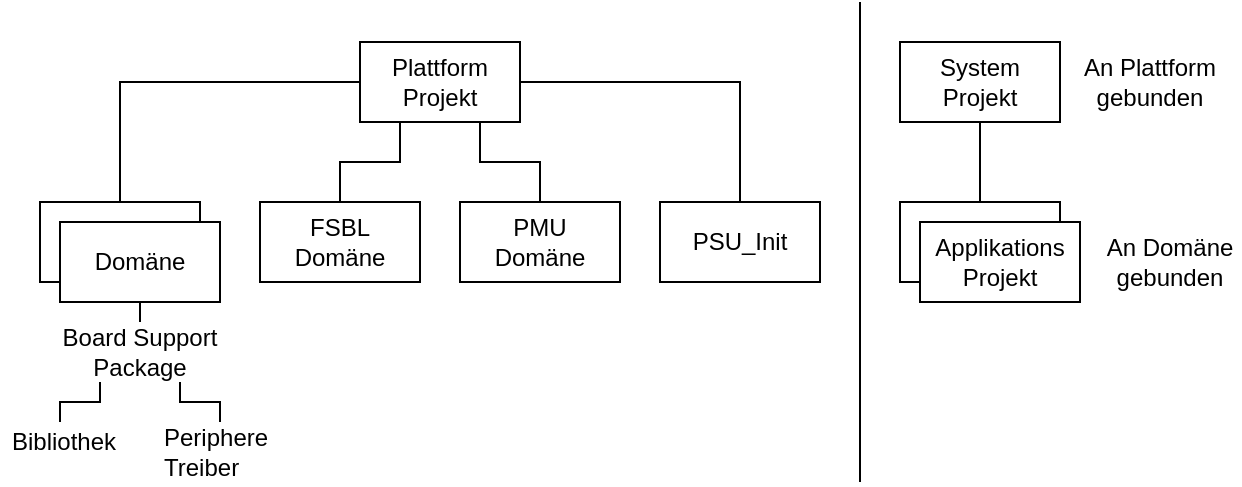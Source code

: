 <mxfile version="13.4.5" type="device"><diagram id="1ZXveTgZLoyUys6S66Lc" name="Page-1"><mxGraphModel dx="793" dy="461" grid="1" gridSize="10" guides="1" tooltips="1" connect="1" arrows="1" fold="1" page="1" pageScale="1" pageWidth="850" pageHeight="1100" math="0" shadow="0"><root><mxCell id="0"/><mxCell id="1" parent="0"/><mxCell id="o2VRwiHSOSc8-w4bWYap-4" value="" style="rounded=0;whiteSpace=wrap;html=1;" vertex="1" parent="1"><mxGeometry x="460" y="140" width="80" height="40" as="geometry"/></mxCell><mxCell id="o2VRwiHSOSc8-w4bWYap-12" style="edgeStyle=orthogonalEdgeStyle;rounded=0;orthogonalLoop=1;jettySize=auto;html=1;exitX=0.75;exitY=1;exitDx=0;exitDy=0;entryX=0.5;entryY=0;entryDx=0;entryDy=0;endArrow=none;endFill=0;" edge="1" parent="1" source="o2VRwiHSOSc8-w4bWYap-1" target="o2VRwiHSOSc8-w4bWYap-8"><mxGeometry relative="1" as="geometry"/></mxCell><mxCell id="o2VRwiHSOSc8-w4bWYap-13" style="edgeStyle=orthogonalEdgeStyle;rounded=0;orthogonalLoop=1;jettySize=auto;html=1;exitX=1;exitY=0.5;exitDx=0;exitDy=0;entryX=0.5;entryY=0;entryDx=0;entryDy=0;endArrow=none;endFill=0;" edge="1" parent="1" source="o2VRwiHSOSc8-w4bWYap-1" target="o2VRwiHSOSc8-w4bWYap-9"><mxGeometry relative="1" as="geometry"/></mxCell><mxCell id="o2VRwiHSOSc8-w4bWYap-1" value="Plattform&lt;br&gt;Projekt" style="rounded=0;whiteSpace=wrap;html=1;" vertex="1" parent="1"><mxGeometry x="190" y="60" width="80" height="40" as="geometry"/></mxCell><mxCell id="o2VRwiHSOSc8-w4bWYap-2" value="Applikations&lt;br&gt;Projekt" style="rounded=0;whiteSpace=wrap;html=1;" vertex="1" parent="1"><mxGeometry x="470" y="150" width="80" height="40" as="geometry"/></mxCell><mxCell id="o2VRwiHSOSc8-w4bWYap-14" style="edgeStyle=orthogonalEdgeStyle;rounded=0;orthogonalLoop=1;jettySize=auto;html=1;exitX=0.5;exitY=1;exitDx=0;exitDy=0;entryX=0.5;entryY=0;entryDx=0;entryDy=0;endArrow=none;endFill=0;" edge="1" parent="1" source="o2VRwiHSOSc8-w4bWYap-3" target="o2VRwiHSOSc8-w4bWYap-4"><mxGeometry relative="1" as="geometry"/></mxCell><mxCell id="o2VRwiHSOSc8-w4bWYap-3" value="System&lt;br&gt;Projekt" style="rounded=0;whiteSpace=wrap;html=1;" vertex="1" parent="1"><mxGeometry x="460" y="60" width="80" height="40" as="geometry"/></mxCell><mxCell id="o2VRwiHSOSc8-w4bWYap-10" style="edgeStyle=orthogonalEdgeStyle;rounded=0;orthogonalLoop=1;jettySize=auto;html=1;exitX=0.5;exitY=0;exitDx=0;exitDy=0;entryX=0;entryY=0.5;entryDx=0;entryDy=0;endArrow=none;endFill=0;" edge="1" parent="1" source="o2VRwiHSOSc8-w4bWYap-5" target="o2VRwiHSOSc8-w4bWYap-1"><mxGeometry relative="1" as="geometry"/></mxCell><mxCell id="o2VRwiHSOSc8-w4bWYap-5" value="Domaine" style="rounded=0;whiteSpace=wrap;html=1;" vertex="1" parent="1"><mxGeometry x="30" y="140" width="80" height="40" as="geometry"/></mxCell><mxCell id="o2VRwiHSOSc8-w4bWYap-6" value="Domäne" style="rounded=0;whiteSpace=wrap;html=1;" vertex="1" parent="1"><mxGeometry x="40" y="150" width="80" height="40" as="geometry"/></mxCell><mxCell id="o2VRwiHSOSc8-w4bWYap-11" style="edgeStyle=orthogonalEdgeStyle;rounded=0;orthogonalLoop=1;jettySize=auto;html=1;exitX=0.5;exitY=0;exitDx=0;exitDy=0;entryX=0.25;entryY=1;entryDx=0;entryDy=0;endArrow=none;endFill=0;" edge="1" parent="1" source="o2VRwiHSOSc8-w4bWYap-7" target="o2VRwiHSOSc8-w4bWYap-1"><mxGeometry relative="1" as="geometry"/></mxCell><mxCell id="o2VRwiHSOSc8-w4bWYap-7" value="FSBL Domäne" style="rounded=0;whiteSpace=wrap;html=1;" vertex="1" parent="1"><mxGeometry x="140" y="140" width="80" height="40" as="geometry"/></mxCell><mxCell id="o2VRwiHSOSc8-w4bWYap-8" value="PMU&lt;br&gt;Domäne" style="rounded=0;whiteSpace=wrap;html=1;" vertex="1" parent="1"><mxGeometry x="240" y="140" width="80" height="40" as="geometry"/></mxCell><mxCell id="o2VRwiHSOSc8-w4bWYap-9" value="PSU_Init" style="rounded=0;whiteSpace=wrap;html=1;" vertex="1" parent="1"><mxGeometry x="340" y="140" width="80" height="40" as="geometry"/></mxCell><mxCell id="o2VRwiHSOSc8-w4bWYap-15" value="An Plattform gebunden" style="text;html=1;strokeColor=none;fillColor=none;align=center;verticalAlign=middle;whiteSpace=wrap;rounded=0;" vertex="1" parent="1"><mxGeometry x="550" y="70" width="70" height="20" as="geometry"/></mxCell><mxCell id="o2VRwiHSOSc8-w4bWYap-16" value="An Domäne&lt;br&gt;gebunden" style="text;html=1;strokeColor=none;fillColor=none;align=center;verticalAlign=middle;whiteSpace=wrap;rounded=0;" vertex="1" parent="1"><mxGeometry x="560" y="160" width="70" height="20" as="geometry"/></mxCell><mxCell id="o2VRwiHSOSc8-w4bWYap-17" value="" style="endArrow=none;html=1;" edge="1" parent="1"><mxGeometry width="50" height="50" relative="1" as="geometry"><mxPoint x="440" y="280" as="sourcePoint"/><mxPoint x="440" y="40" as="targetPoint"/></mxGeometry></mxCell><mxCell id="o2VRwiHSOSc8-w4bWYap-23" style="edgeStyle=orthogonalEdgeStyle;rounded=0;orthogonalLoop=1;jettySize=auto;html=1;exitX=0.5;exitY=0;exitDx=0;exitDy=0;entryX=0.5;entryY=1;entryDx=0;entryDy=0;endArrow=none;endFill=0;" edge="1" parent="1" source="o2VRwiHSOSc8-w4bWYap-18" target="o2VRwiHSOSc8-w4bWYap-6"><mxGeometry relative="1" as="geometry"/></mxCell><mxCell id="o2VRwiHSOSc8-w4bWYap-18" value="Board Support Package" style="text;html=1;strokeColor=none;fillColor=none;align=center;verticalAlign=middle;whiteSpace=wrap;rounded=0;" vertex="1" parent="1"><mxGeometry x="40" y="200" width="80" height="30" as="geometry"/></mxCell><mxCell id="o2VRwiHSOSc8-w4bWYap-21" style="edgeStyle=orthogonalEdgeStyle;rounded=0;orthogonalLoop=1;jettySize=auto;html=1;exitX=0.5;exitY=0;exitDx=0;exitDy=0;entryX=0.25;entryY=1;entryDx=0;entryDy=0;endArrow=none;endFill=0;" edge="1" parent="1" source="o2VRwiHSOSc8-w4bWYap-19" target="o2VRwiHSOSc8-w4bWYap-18"><mxGeometry relative="1" as="geometry"><Array as="points"><mxPoint x="40" y="240"/><mxPoint x="60" y="240"/></Array></mxGeometry></mxCell><mxCell id="o2VRwiHSOSc8-w4bWYap-19" value="Bibliothek" style="text;html=1;strokeColor=none;fillColor=none;align=right;verticalAlign=middle;whiteSpace=wrap;rounded=0;" vertex="1" parent="1"><mxGeometry x="10" y="250" width="60" height="20" as="geometry"/></mxCell><mxCell id="o2VRwiHSOSc8-w4bWYap-22" style="edgeStyle=orthogonalEdgeStyle;rounded=0;orthogonalLoop=1;jettySize=auto;html=1;exitX=0.5;exitY=0;exitDx=0;exitDy=0;entryX=0.75;entryY=1;entryDx=0;entryDy=0;endArrow=none;endFill=0;" edge="1" parent="1" source="o2VRwiHSOSc8-w4bWYap-20" target="o2VRwiHSOSc8-w4bWYap-18"><mxGeometry relative="1" as="geometry"><Array as="points"><mxPoint x="120" y="240"/><mxPoint x="100" y="240"/></Array></mxGeometry></mxCell><mxCell id="o2VRwiHSOSc8-w4bWYap-20" value="Periphere&lt;br&gt;Treiber" style="text;html=1;strokeColor=none;fillColor=none;align=left;verticalAlign=middle;whiteSpace=wrap;rounded=0;" vertex="1" parent="1"><mxGeometry x="90" y="250" width="60" height="30" as="geometry"/></mxCell></root></mxGraphModel></diagram></mxfile>